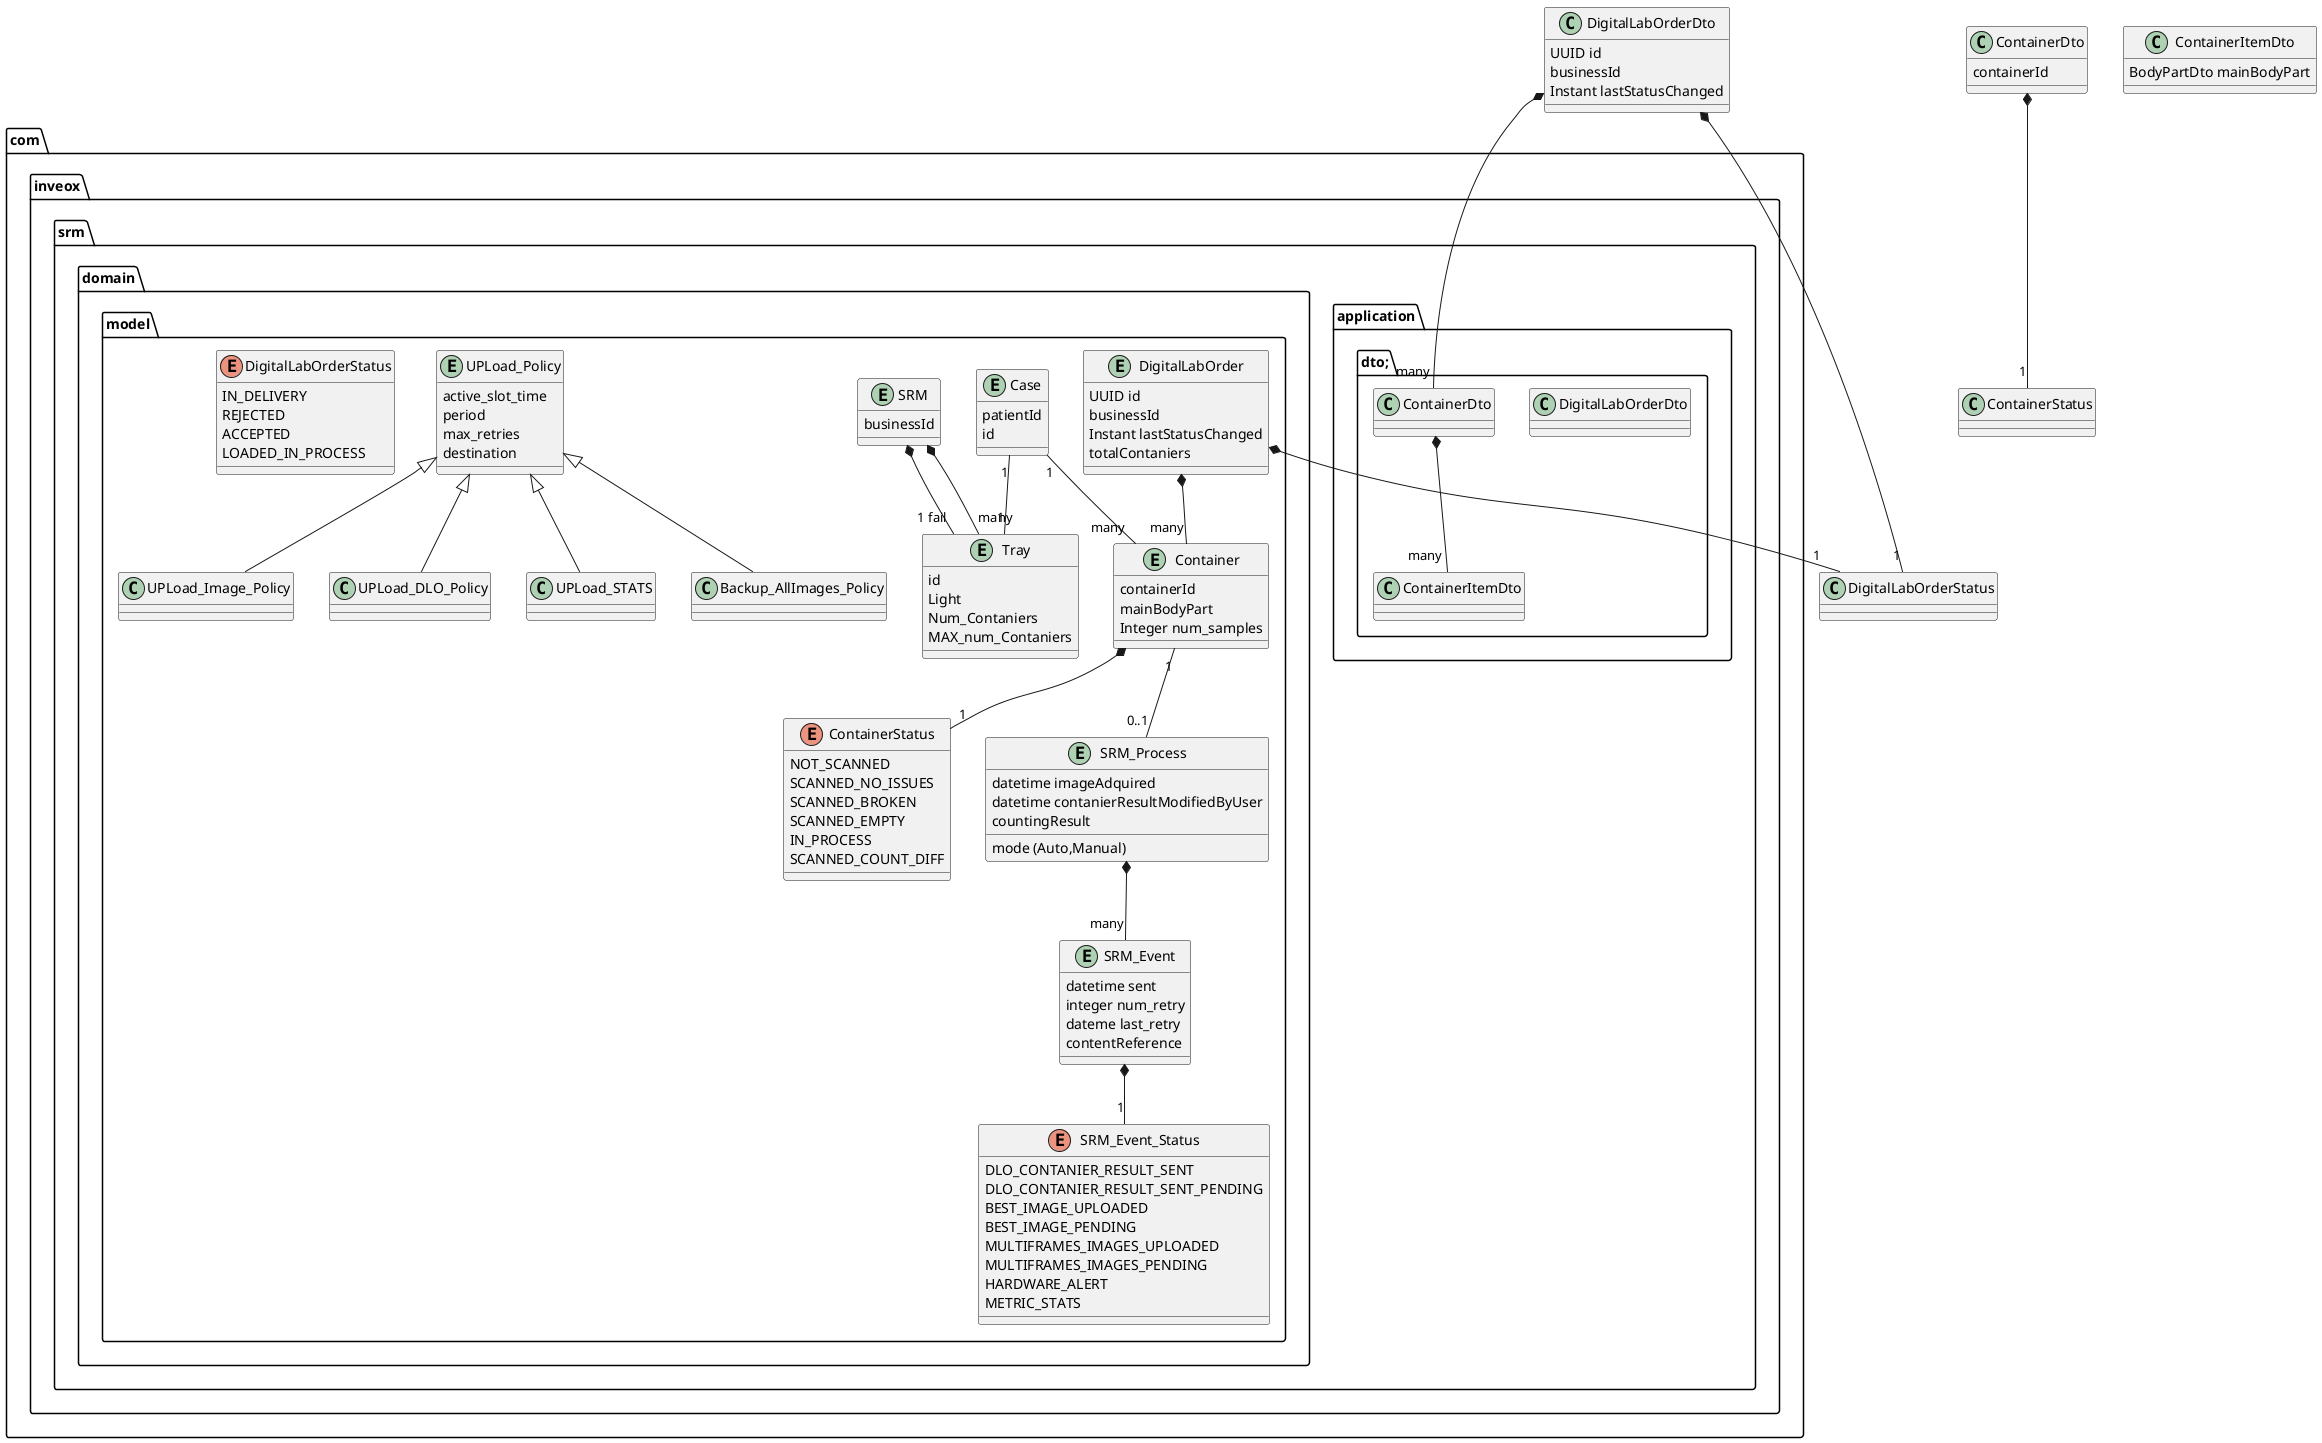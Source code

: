 @startuml


package com.inveox.srm.application.dto;{

    class DigitalLabOrderDto


    class ContainerDto
    class ContainerItemDto

}


class DigitalLabOrderDto {
    UUID id
	businessId	
	Instant lastStatusChanged
}

DigitalLabOrderDto *-- "1" DigitalLabOrderStatus
DigitalLabOrderDto *-- "many" ContainerDto
ContainerDto  *-- "many" ContainerItemDto

class ContainerDto {
    containerId
}

class ContainerItemDto {
    BodyPartDto mainBodyPart

}

ContainerDto *-- "1" ContainerStatus



package com.inveox.srm.domain.model {


 enum ContainerStatus {
    NOT_SCANNED
    SCANNED_NO_ISSUES
    SCANNED_BROKEN
    SCANNED_EMPTY
        IN_PROCESS
    SCANNED_COUNT_DIFF
 }

  enum SRM_Event_Status {
    DLO_CONTANIER_RESULT_SENT
    DLO_CONTANIER_RESULT_SENT_PENDING
    BEST_IMAGE_UPLOADED
    BEST_IMAGE_PENDING
    MULTIFRAMES_IMAGES_UPLOADED
    MULTIFRAMES_IMAGES_PENDING
    HARDWARE_ALERT
    METRIC_STATS
 }


entity SRM {
    businessId

}

entity Case{

}

entity Tray {
    id
    Light
    Num_Contaniers
    MAX_num_Contaniers
}

SRM *-- "1 fail" Tray
SRM *-- "many" Tray

Case "1" -- "1" Tray

entity Case {
    patientId
    id
}

entity UPLoad_Policy {
    active_slot_time
    period
    max_retries 
    destination               
}

entity SRM_Event {
    datetime sent
    integer num_retry
    dateme last_retry
    contentReference
}

entity SRM_Process {
    mode (Auto,Manual)
    datetime imageAdquired
    datetime contanierResultModifiedByUser
    countingResult
}

SRM_Event *-- "1" SRM_Event_Status

UPLoad_Policy <|--  UPLoad_Image_Policy
UPLoad_Policy <|--  UPLoad_DLO_Policy
UPLoad_Policy <|--  UPLoad_STATS
UPLoad_Policy <|--  Backup_AllImages_Policy




entity DigitalLabOrder {
    UUID id
	businessId	
	Instant lastStatusChanged
    totalContaniers
}

entity Container {
    containerId
    mainBodyPart
    Integer num_samples
}

Case "1" -- "many" Container


Container  "1" -- "0..1" SRM_Process

SRM_Process  *--  "many" SRM_Event

DigitalLabOrder *-- "many" Container

DigitalLabOrder *-- "1" DigitalLabOrderStatus
Container *-- "1" ContainerStatus

enum DigitalLabOrderStatus {
 IN_DELIVERY
 REJECTED
 ACCEPTED
 LOADED_IN_PROCESS
}

}

@enduml